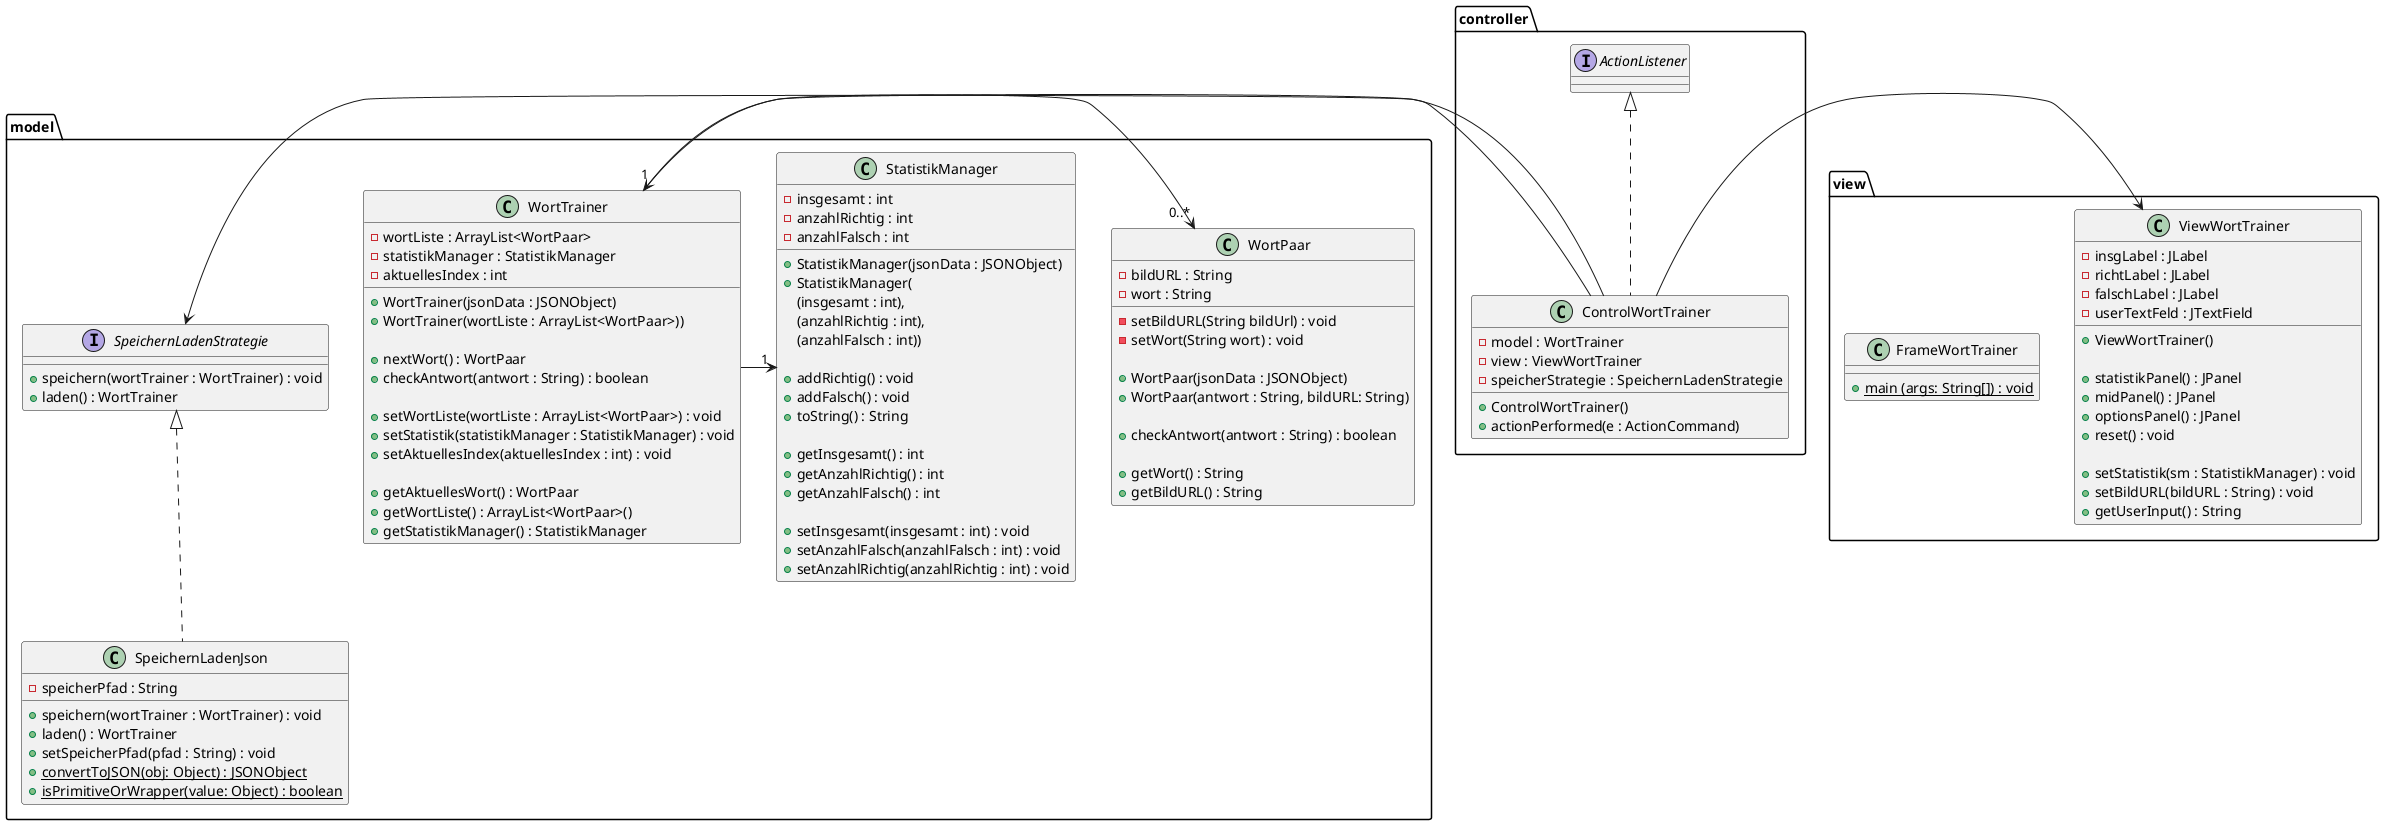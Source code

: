 @startuml
'https://plantuml.com/class-diagram

package model {

    class WortPaar {
        - bildURL : String
        - wort : String

        - setBildURL(String bildUrl) : void
        - setWort(String wort) : void

        + WortPaar(jsonData : JSONObject)
        + WortPaar(antwort : String, bildURL: String)

        + checkAntwort(antwort : String) : boolean

        + getWort() : String
        + getBildURL() : String

    }

    class WortTrainer {
        - wortListe : ArrayList<WortPaar>
        - statistikManager : StatistikManager
        - aktuellesIndex : int

        + WortTrainer(jsonData : JSONObject)
        + WortTrainer(wortListe : ArrayList<WortPaar>))

        + nextWort() : WortPaar
        + checkAntwort(antwort : String) : boolean

        + setWortListe(wortListe : ArrayList<WortPaar>) : void
        + setStatistik(statistikManager : StatistikManager) : void
        + setAktuellesIndex(aktuellesIndex : int) : void

        + getAktuellesWort() : WortPaar
        + getWortListe() : ArrayList<WortPaar>()
        + getStatistikManager() : StatistikManager

    }

    class StatistikManager {
        - insgesamt : int
        - anzahlRichtig : int
        - anzahlFalsch : int

        + StatistikManager(jsonData : JSONObject)
        + StatistikManager(
        (insgesamt : int),
        (anzahlRichtig : int),
        (anzahlFalsch : int))

        + addRichtig() : void
        + addFalsch() : void
        + toString() : String

        + getInsgesamt() : int
        + getAnzahlRichtig() : int
        + getAnzahlFalsch() : int

        + setInsgesamt(insgesamt : int) : void
        + setAnzahlFalsch(anzahlFalsch : int) : void
        + setAnzahlRichtig(anzahlRichtig : int) : void
    }

    interface SpeichernLadenStrategie{
        + speichern(wortTrainer : WortTrainer) : void
        + laden() : WortTrainer
    }

    class SpeichernLadenJson implements SpeichernLadenStrategie{
        - speicherPfad : String
        + speichern(wortTrainer : WortTrainer) : void
        + laden() : WortTrainer
        + setSpeicherPfad(pfad : String) : void
        + {static} convertToJSON(obj: Object) : JSONObject
        + {static} isPrimitiveOrWrapper(value: Object) : boolean
    }
}


package view {
    class FrameWortTrainer{
        + {static} main (args: String[]) : void
    }

    class ViewWortTrainer {
        - insgLabel : JLabel
        - richtLabel : JLabel
        - falschLabel : JLabel
        - userTextFeld : JTextField
        + ViewWortTrainer()

        + statistikPanel() : JPanel
        + midPanel() : JPanel
        + optionsPanel() : JPanel
        + reset() : void

        + setStatistik(sm : StatistikManager) : void
        + setBildURL(bildURL : String) : void
        + getUserInput() : String


    }
}

package controller {
    class ControlWortTrainer implements ActionListener{
        - model : WortTrainer
        - view : ViewWortTrainer
        - speicherStrategie : SpeichernLadenStrategie

        + ControlWortTrainer()
        + actionPerformed(e : ActionCommand)
        
    }
}


WortTrainer "1" -> "0..*" WortPaar
WortTrainer -> "1" StatistikManager

/' MVC Struktur'/
ControlWortTrainer -> WortTrainer
ControlWortTrainer -> ViewWortTrainer
ControlWortTrainer -> SpeichernLadenStrategie


@enduml
